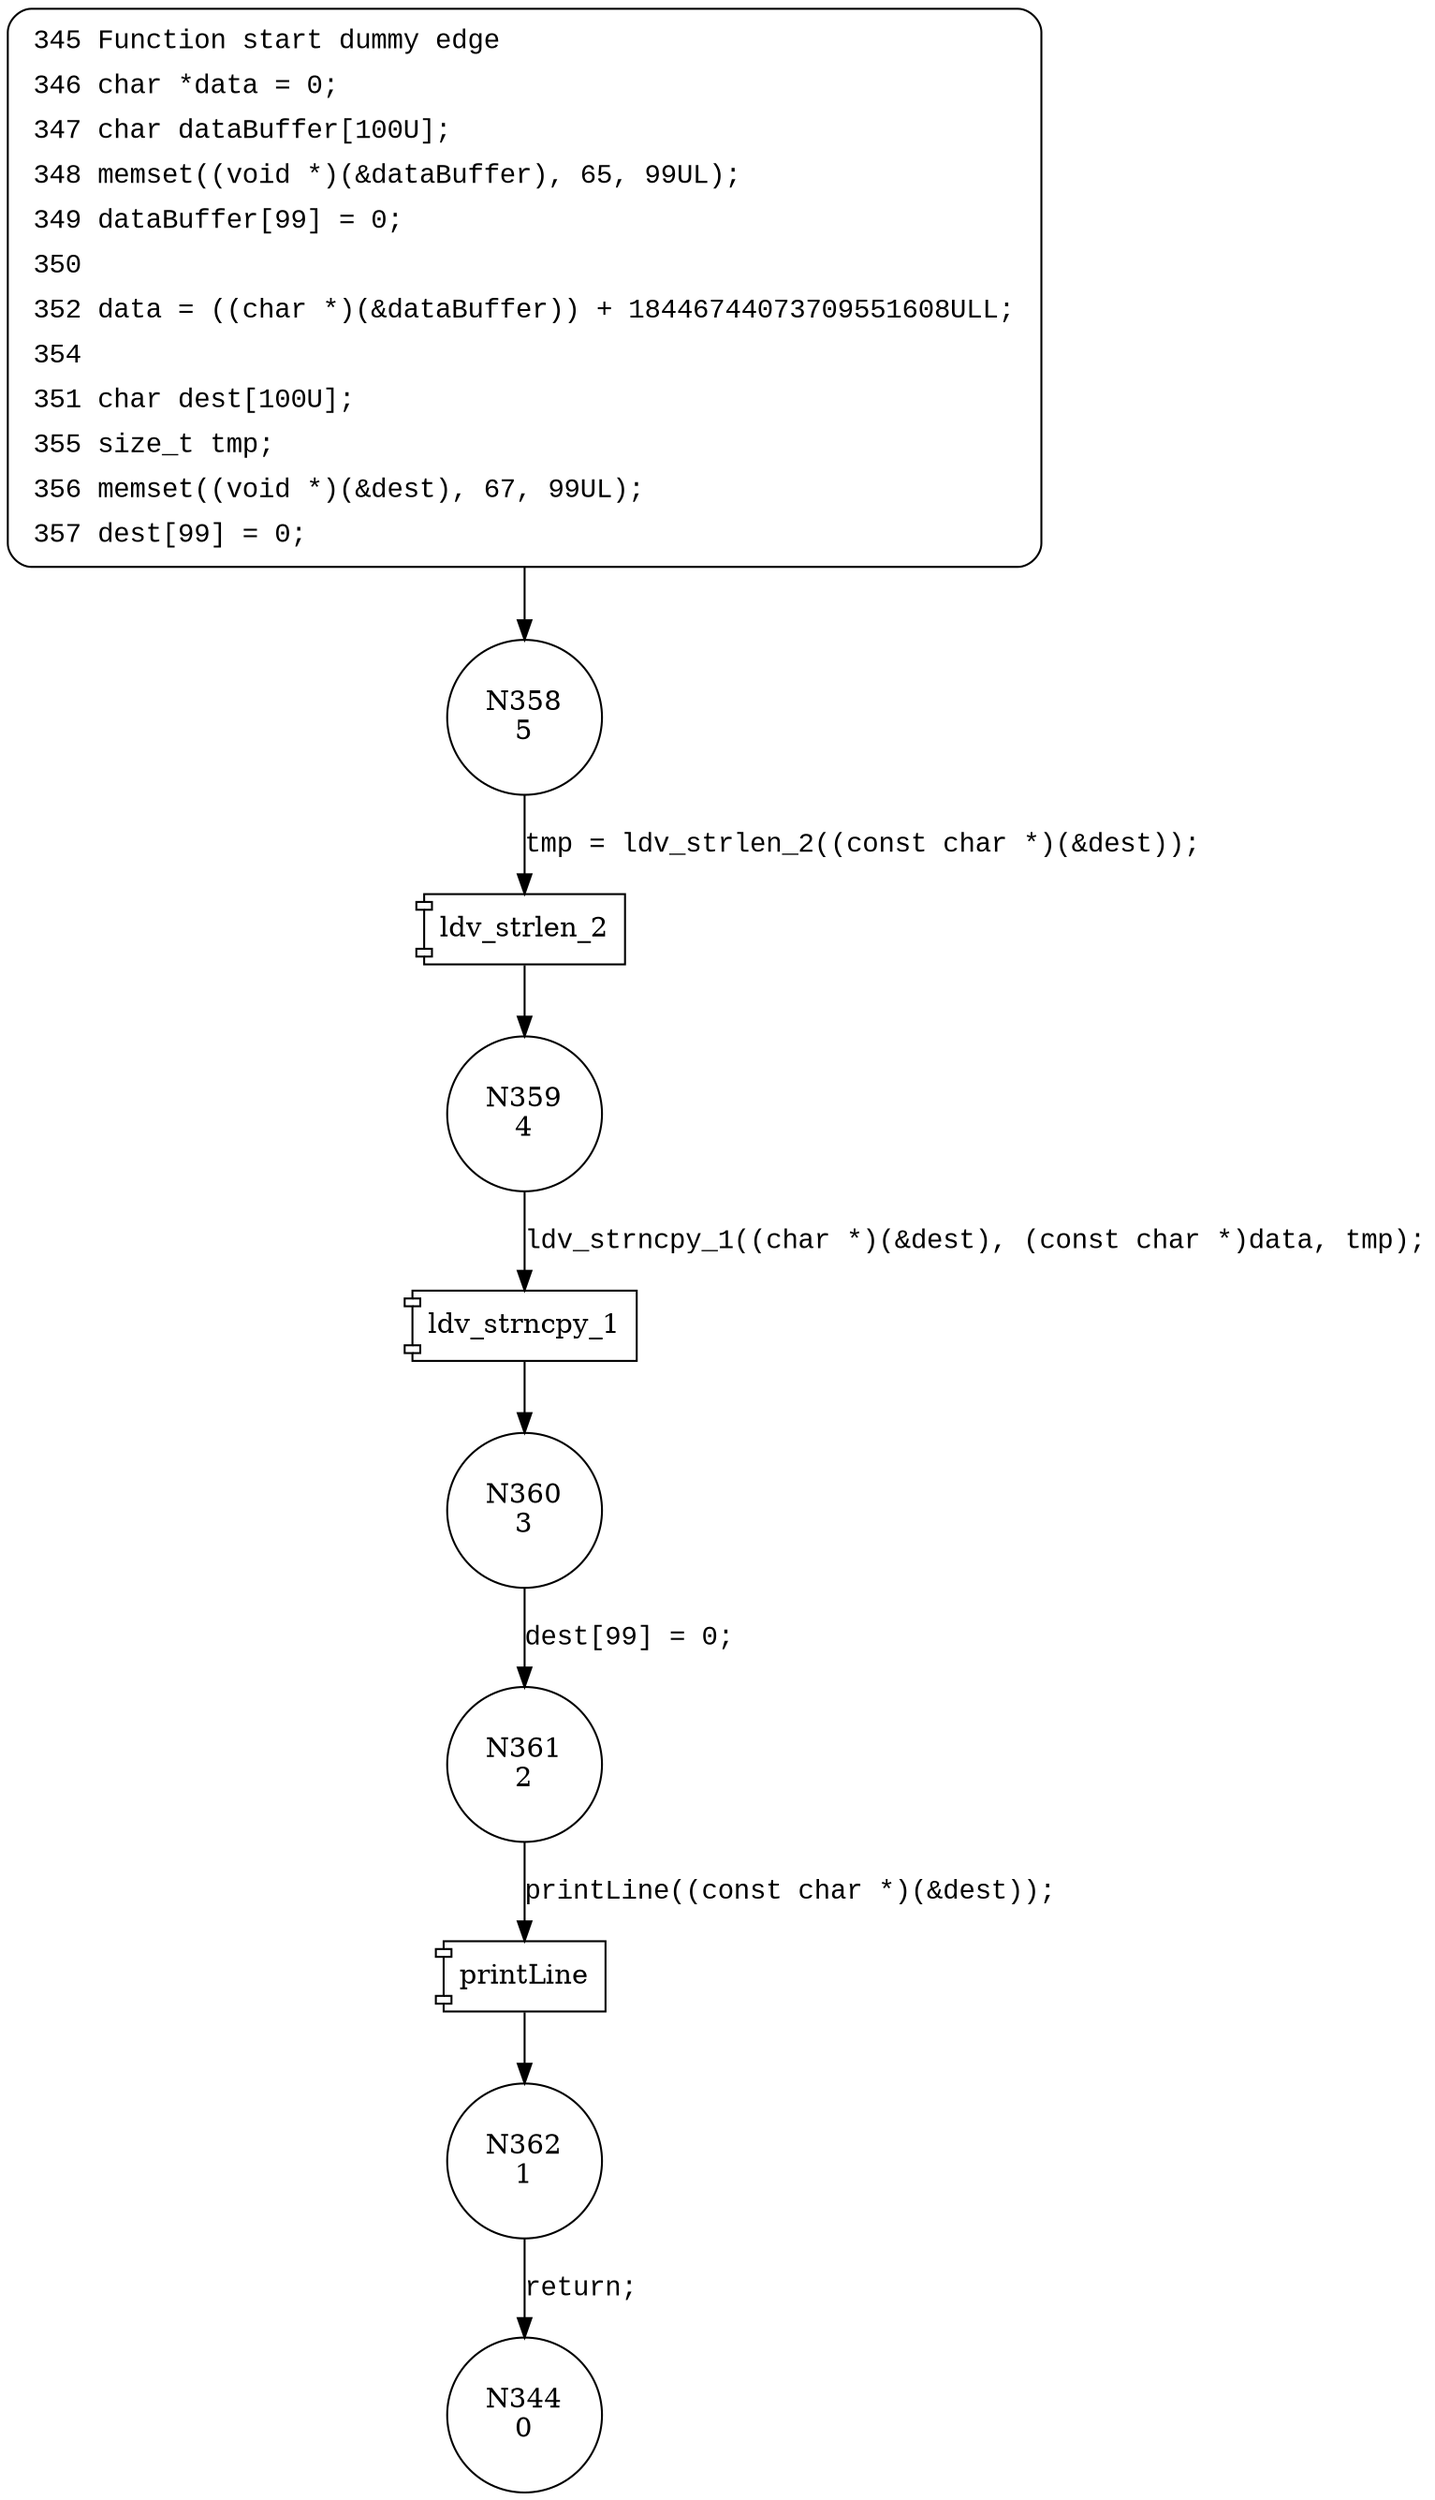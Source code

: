 digraph CWE127_Buffer_Underread__char_declare_ncpy_06_bad {
358 [shape="circle" label="N358\n5"]
359 [shape="circle" label="N359\n4"]
360 [shape="circle" label="N360\n3"]
361 [shape="circle" label="N361\n2"]
362 [shape="circle" label="N362\n1"]
344 [shape="circle" label="N344\n0"]
345 [style="filled,bold" penwidth="1" fillcolor="white" fontname="Courier New" shape="Mrecord" label=<<table border="0" cellborder="0" cellpadding="3" bgcolor="white"><tr><td align="right">345</td><td align="left">Function start dummy edge</td></tr><tr><td align="right">346</td><td align="left">char *data = 0;</td></tr><tr><td align="right">347</td><td align="left">char dataBuffer[100U];</td></tr><tr><td align="right">348</td><td align="left">memset((void *)(&amp;dataBuffer), 65, 99UL);</td></tr><tr><td align="right">349</td><td align="left">dataBuffer[99] = 0;</td></tr><tr><td align="right">350</td><td align="left"></td></tr><tr><td align="right">352</td><td align="left">data = ((char *)(&amp;dataBuffer)) + 18446744073709551608ULL;</td></tr><tr><td align="right">354</td><td align="left"></td></tr><tr><td align="right">351</td><td align="left">char dest[100U];</td></tr><tr><td align="right">355</td><td align="left">size_t tmp;</td></tr><tr><td align="right">356</td><td align="left">memset((void *)(&amp;dest), 67, 99UL);</td></tr><tr><td align="right">357</td><td align="left">dest[99] = 0;</td></tr></table>>]
345 -> 358[label=""]
100001 [shape="component" label="ldv_strlen_2"]
358 -> 100001 [label="tmp = ldv_strlen_2((const char *)(&dest));" fontname="Courier New"]
100001 -> 359 [label="" fontname="Courier New"]
100002 [shape="component" label="ldv_strncpy_1"]
359 -> 100002 [label="ldv_strncpy_1((char *)(&dest), (const char *)data, tmp);" fontname="Courier New"]
100002 -> 360 [label="" fontname="Courier New"]
100003 [shape="component" label="printLine"]
361 -> 100003 [label="printLine((const char *)(&dest));" fontname="Courier New"]
100003 -> 362 [label="" fontname="Courier New"]
360 -> 361 [label="dest[99] = 0;" fontname="Courier New"]
362 -> 344 [label="return;" fontname="Courier New"]
}